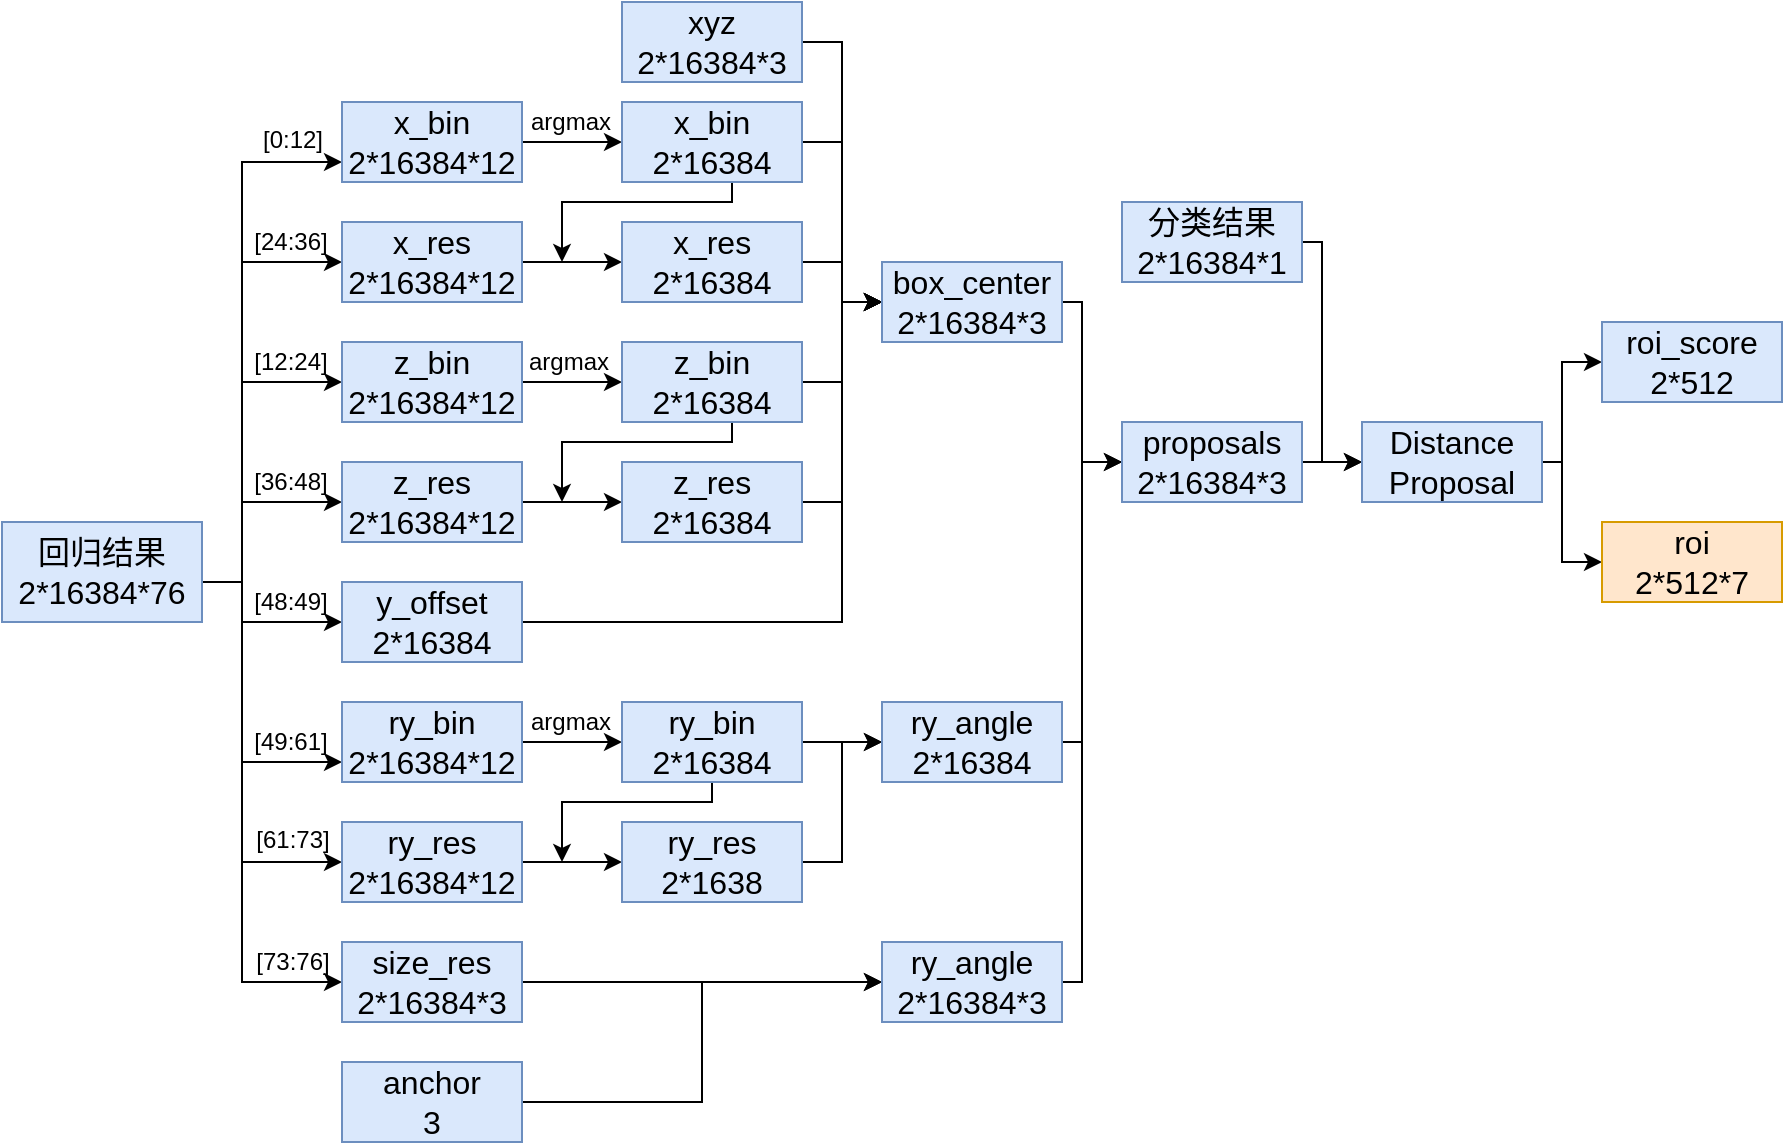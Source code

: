 <mxfile version="14.4.7" type="github" pages="3">
  <diagram id="_0V-7gAZ0lI6cZEbw2iz" name="Page-1">
    <mxGraphModel dx="1038" dy="492" grid="1" gridSize="10" guides="1" tooltips="1" connect="1" arrows="1" fold="1" page="1" pageScale="1" pageWidth="827" pageHeight="1169" math="0" shadow="0">
      <root>
        <mxCell id="0" />
        <mxCell id="1" parent="0" />
        <mxCell id="pTKMKGgpl9S-luBTWyot-12" style="edgeStyle=orthogonalEdgeStyle;rounded=0;orthogonalLoop=1;jettySize=auto;html=1;entryX=0;entryY=0.75;entryDx=0;entryDy=0;exitX=1;exitY=0.5;exitDx=0;exitDy=0;exitPerimeter=0;" edge="1" parent="1" source="pTKMKGgpl9S-luBTWyot-1" target="pTKMKGgpl9S-luBTWyot-2">
          <mxGeometry relative="1" as="geometry">
            <Array as="points">
              <mxPoint x="110" y="290" />
              <mxPoint x="160" y="290" />
              <mxPoint x="160" y="80" />
            </Array>
          </mxGeometry>
        </mxCell>
        <mxCell id="pTKMKGgpl9S-luBTWyot-13" style="edgeStyle=orthogonalEdgeStyle;rounded=0;orthogonalLoop=1;jettySize=auto;html=1;entryX=0;entryY=0.5;entryDx=0;entryDy=0;" edge="1" parent="1" source="pTKMKGgpl9S-luBTWyot-1" target="pTKMKGgpl9S-luBTWyot-5">
          <mxGeometry relative="1" as="geometry">
            <Array as="points">
              <mxPoint x="160" y="290" />
              <mxPoint x="160" y="130" />
            </Array>
          </mxGeometry>
        </mxCell>
        <mxCell id="pTKMKGgpl9S-luBTWyot-14" style="edgeStyle=orthogonalEdgeStyle;rounded=0;orthogonalLoop=1;jettySize=auto;html=1;entryX=0;entryY=0.5;entryDx=0;entryDy=0;" edge="1" parent="1" source="pTKMKGgpl9S-luBTWyot-1" target="pTKMKGgpl9S-luBTWyot-4">
          <mxGeometry relative="1" as="geometry">
            <Array as="points">
              <mxPoint x="160" y="290" />
              <mxPoint x="160" y="190" />
            </Array>
          </mxGeometry>
        </mxCell>
        <mxCell id="pTKMKGgpl9S-luBTWyot-15" style="edgeStyle=orthogonalEdgeStyle;rounded=0;orthogonalLoop=1;jettySize=auto;html=1;entryX=0;entryY=0.5;entryDx=0;entryDy=0;" edge="1" parent="1" source="pTKMKGgpl9S-luBTWyot-1" target="pTKMKGgpl9S-luBTWyot-6">
          <mxGeometry relative="1" as="geometry">
            <Array as="points">
              <mxPoint x="160" y="290" />
              <mxPoint x="160" y="250" />
            </Array>
          </mxGeometry>
        </mxCell>
        <mxCell id="pTKMKGgpl9S-luBTWyot-16" style="edgeStyle=orthogonalEdgeStyle;rounded=0;orthogonalLoop=1;jettySize=auto;html=1;" edge="1" parent="1" source="pTKMKGgpl9S-luBTWyot-1" target="pTKMKGgpl9S-luBTWyot-7">
          <mxGeometry relative="1" as="geometry">
            <Array as="points">
              <mxPoint x="160" y="290" />
              <mxPoint x="160" y="310" />
            </Array>
          </mxGeometry>
        </mxCell>
        <mxCell id="pTKMKGgpl9S-luBTWyot-17" style="edgeStyle=orthogonalEdgeStyle;rounded=0;orthogonalLoop=1;jettySize=auto;html=1;entryX=0;entryY=0.75;entryDx=0;entryDy=0;" edge="1" parent="1" source="pTKMKGgpl9S-luBTWyot-1" target="pTKMKGgpl9S-luBTWyot-8">
          <mxGeometry relative="1" as="geometry">
            <Array as="points">
              <mxPoint x="160" y="290" />
              <mxPoint x="160" y="380" />
            </Array>
          </mxGeometry>
        </mxCell>
        <mxCell id="pTKMKGgpl9S-luBTWyot-18" style="edgeStyle=orthogonalEdgeStyle;rounded=0;orthogonalLoop=1;jettySize=auto;html=1;entryX=0;entryY=0.5;entryDx=0;entryDy=0;" edge="1" parent="1" source="pTKMKGgpl9S-luBTWyot-1" target="pTKMKGgpl9S-luBTWyot-9">
          <mxGeometry relative="1" as="geometry">
            <Array as="points">
              <mxPoint x="160" y="290" />
              <mxPoint x="160" y="430" />
            </Array>
          </mxGeometry>
        </mxCell>
        <mxCell id="pTKMKGgpl9S-luBTWyot-20" style="edgeStyle=orthogonalEdgeStyle;rounded=0;orthogonalLoop=1;jettySize=auto;html=1;entryX=0;entryY=0.5;entryDx=0;entryDy=0;" edge="1" parent="1" source="pTKMKGgpl9S-luBTWyot-1" target="pTKMKGgpl9S-luBTWyot-10">
          <mxGeometry relative="1" as="geometry">
            <Array as="points">
              <mxPoint x="160" y="290" />
              <mxPoint x="160" y="490" />
            </Array>
          </mxGeometry>
        </mxCell>
        <mxCell id="pTKMKGgpl9S-luBTWyot-1" value="&lt;font style=&quot;font-size: 16px&quot;&gt;回归结果&lt;br&gt;2*16384*76&lt;/font&gt;" style="rounded=0;whiteSpace=wrap;html=1;fillColor=#dae8fc;strokeColor=#6c8ebf;" vertex="1" parent="1">
          <mxGeometry x="40" y="260" width="100" height="50" as="geometry" />
        </mxCell>
        <mxCell id="pTKMKGgpl9S-luBTWyot-31" style="edgeStyle=orthogonalEdgeStyle;rounded=0;orthogonalLoop=1;jettySize=auto;html=1;exitX=1;exitY=0.5;exitDx=0;exitDy=0;" edge="1" parent="1" source="pTKMKGgpl9S-luBTWyot-2" target="pTKMKGgpl9S-luBTWyot-30">
          <mxGeometry relative="1" as="geometry" />
        </mxCell>
        <mxCell id="pTKMKGgpl9S-luBTWyot-2" value="&lt;font style=&quot;font-size: 16px&quot;&gt;x_bin&lt;br&gt;2*16384*12&lt;/font&gt;" style="rounded=0;whiteSpace=wrap;html=1;fillColor=#dae8fc;strokeColor=#6c8ebf;" vertex="1" parent="1">
          <mxGeometry x="210" y="50" width="90" height="40" as="geometry" />
        </mxCell>
        <mxCell id="pTKMKGgpl9S-luBTWyot-40" style="edgeStyle=orthogonalEdgeStyle;rounded=0;orthogonalLoop=1;jettySize=auto;html=1;" edge="1" parent="1" source="pTKMKGgpl9S-luBTWyot-4" target="pTKMKGgpl9S-luBTWyot-37">
          <mxGeometry relative="1" as="geometry" />
        </mxCell>
        <mxCell id="pTKMKGgpl9S-luBTWyot-4" value="&lt;font style=&quot;font-size: 16px&quot;&gt;z_bin&lt;br&gt;2*16384*12&lt;/font&gt;" style="rounded=0;whiteSpace=wrap;html=1;fillColor=#dae8fc;strokeColor=#6c8ebf;" vertex="1" parent="1">
          <mxGeometry x="210" y="170" width="90" height="40" as="geometry" />
        </mxCell>
        <mxCell id="pTKMKGgpl9S-luBTWyot-35" style="edgeStyle=orthogonalEdgeStyle;rounded=0;orthogonalLoop=1;jettySize=auto;html=1;exitX=1;exitY=0.5;exitDx=0;exitDy=0;entryX=0;entryY=0.5;entryDx=0;entryDy=0;" edge="1" parent="1" source="pTKMKGgpl9S-luBTWyot-5" target="pTKMKGgpl9S-luBTWyot-33">
          <mxGeometry relative="1" as="geometry" />
        </mxCell>
        <mxCell id="pTKMKGgpl9S-luBTWyot-5" value="&lt;font style=&quot;font-size: 16px&quot;&gt;x_res&lt;br&gt;2*16384*12&lt;/font&gt;" style="rounded=0;whiteSpace=wrap;html=1;fillColor=#dae8fc;strokeColor=#6c8ebf;" vertex="1" parent="1">
          <mxGeometry x="210" y="110" width="90" height="40" as="geometry" />
        </mxCell>
        <mxCell id="pTKMKGgpl9S-luBTWyot-39" style="edgeStyle=orthogonalEdgeStyle;rounded=0;orthogonalLoop=1;jettySize=auto;html=1;entryX=0;entryY=0.5;entryDx=0;entryDy=0;" edge="1" parent="1" source="pTKMKGgpl9S-luBTWyot-6" target="pTKMKGgpl9S-luBTWyot-38">
          <mxGeometry relative="1" as="geometry" />
        </mxCell>
        <mxCell id="pTKMKGgpl9S-luBTWyot-6" value="&lt;font style=&quot;font-size: 16px&quot;&gt;z_res&lt;br&gt;2*16384*12&lt;/font&gt;" style="rounded=0;whiteSpace=wrap;html=1;fillColor=#dae8fc;strokeColor=#6c8ebf;" vertex="1" parent="1">
          <mxGeometry x="210" y="230" width="90" height="40" as="geometry" />
        </mxCell>
        <mxCell id="pTKMKGgpl9S-luBTWyot-58" style="edgeStyle=orthogonalEdgeStyle;rounded=0;orthogonalLoop=1;jettySize=auto;html=1;entryX=0;entryY=0.5;entryDx=0;entryDy=0;" edge="1" parent="1" source="pTKMKGgpl9S-luBTWyot-7" target="pTKMKGgpl9S-luBTWyot-43">
          <mxGeometry relative="1" as="geometry">
            <Array as="points">
              <mxPoint x="460" y="310" />
              <mxPoint x="460" y="150" />
            </Array>
          </mxGeometry>
        </mxCell>
        <mxCell id="pTKMKGgpl9S-luBTWyot-7" value="&lt;font style=&quot;font-size: 16px&quot;&gt;y_offset&lt;br&gt;2*16384&lt;/font&gt;" style="rounded=0;whiteSpace=wrap;html=1;fillColor=#dae8fc;strokeColor=#6c8ebf;" vertex="1" parent="1">
          <mxGeometry x="210" y="290" width="90" height="40" as="geometry" />
        </mxCell>
        <mxCell id="pTKMKGgpl9S-luBTWyot-73" style="edgeStyle=orthogonalEdgeStyle;rounded=0;orthogonalLoop=1;jettySize=auto;html=1;entryX=0;entryY=0.5;entryDx=0;entryDy=0;" edge="1" parent="1" source="pTKMKGgpl9S-luBTWyot-8" target="pTKMKGgpl9S-luBTWyot-59">
          <mxGeometry relative="1" as="geometry" />
        </mxCell>
        <mxCell id="pTKMKGgpl9S-luBTWyot-8" value="&lt;font style=&quot;font-size: 16px&quot;&gt;ry_bin&lt;br&gt;2*16384*12&lt;/font&gt;" style="rounded=0;whiteSpace=wrap;html=1;fillColor=#dae8fc;strokeColor=#6c8ebf;" vertex="1" parent="1">
          <mxGeometry x="210" y="350" width="90" height="40" as="geometry" />
        </mxCell>
        <mxCell id="pTKMKGgpl9S-luBTWyot-75" style="edgeStyle=orthogonalEdgeStyle;rounded=0;orthogonalLoop=1;jettySize=auto;html=1;exitX=1;exitY=0.5;exitDx=0;exitDy=0;" edge="1" parent="1" source="pTKMKGgpl9S-luBTWyot-9">
          <mxGeometry relative="1" as="geometry">
            <mxPoint x="350" y="430" as="targetPoint" />
          </mxGeometry>
        </mxCell>
        <mxCell id="pTKMKGgpl9S-luBTWyot-9" value="&lt;font style=&quot;font-size: 16px&quot;&gt;ry_res&lt;br&gt;2*16384*12&lt;/font&gt;" style="rounded=0;whiteSpace=wrap;html=1;fillColor=#dae8fc;strokeColor=#6c8ebf;" vertex="1" parent="1">
          <mxGeometry x="210" y="410" width="90" height="40" as="geometry" />
        </mxCell>
        <mxCell id="pTKMKGgpl9S-luBTWyot-82" style="edgeStyle=orthogonalEdgeStyle;rounded=0;orthogonalLoop=1;jettySize=auto;html=1;exitX=1;exitY=0.5;exitDx=0;exitDy=0;" edge="1" parent="1" source="pTKMKGgpl9S-luBTWyot-10" target="pTKMKGgpl9S-luBTWyot-81">
          <mxGeometry relative="1" as="geometry" />
        </mxCell>
        <mxCell id="pTKMKGgpl9S-luBTWyot-10" value="&lt;font style=&quot;font-size: 16px&quot;&gt;size_res&lt;br&gt;2*16384*3&lt;/font&gt;" style="rounded=0;whiteSpace=wrap;html=1;fillColor=#dae8fc;strokeColor=#6c8ebf;" vertex="1" parent="1">
          <mxGeometry x="210" y="470" width="90" height="40" as="geometry" />
        </mxCell>
        <mxCell id="pTKMKGgpl9S-luBTWyot-83" style="edgeStyle=orthogonalEdgeStyle;rounded=0;orthogonalLoop=1;jettySize=auto;html=1;exitX=1;exitY=0.5;exitDx=0;exitDy=0;entryX=0;entryY=0.5;entryDx=0;entryDy=0;" edge="1" parent="1" source="pTKMKGgpl9S-luBTWyot-11" target="pTKMKGgpl9S-luBTWyot-81">
          <mxGeometry relative="1" as="geometry" />
        </mxCell>
        <mxCell id="pTKMKGgpl9S-luBTWyot-11" value="&lt;font style=&quot;font-size: 16px&quot;&gt;anchor&lt;br&gt;3&lt;br&gt;&lt;/font&gt;" style="rounded=0;whiteSpace=wrap;html=1;fillColor=#dae8fc;strokeColor=#6c8ebf;" vertex="1" parent="1">
          <mxGeometry x="210" y="530" width="90" height="40" as="geometry" />
        </mxCell>
        <mxCell id="pTKMKGgpl9S-luBTWyot-21" value="[0:12]" style="text;html=1;align=center;verticalAlign=middle;resizable=0;points=[];autosize=1;" vertex="1" parent="1">
          <mxGeometry x="160" y="59" width="50" height="20" as="geometry" />
        </mxCell>
        <mxCell id="pTKMKGgpl9S-luBTWyot-22" value="[24:36]" style="text;html=1;align=center;verticalAlign=middle;resizable=0;points=[];autosize=1;" vertex="1" parent="1">
          <mxGeometry x="159" y="110" width="50" height="20" as="geometry" />
        </mxCell>
        <mxCell id="pTKMKGgpl9S-luBTWyot-23" value="[12:24]" style="text;html=1;align=center;verticalAlign=middle;resizable=0;points=[];autosize=1;" vertex="1" parent="1">
          <mxGeometry x="159" y="170" width="50" height="20" as="geometry" />
        </mxCell>
        <mxCell id="pTKMKGgpl9S-luBTWyot-24" value="[36:48]" style="text;html=1;align=center;verticalAlign=middle;resizable=0;points=[];autosize=1;" vertex="1" parent="1">
          <mxGeometry x="159" y="230" width="50" height="20" as="geometry" />
        </mxCell>
        <mxCell id="pTKMKGgpl9S-luBTWyot-25" value="[48:49]" style="text;html=1;align=center;verticalAlign=middle;resizable=0;points=[];autosize=1;" vertex="1" parent="1">
          <mxGeometry x="159" y="290" width="50" height="20" as="geometry" />
        </mxCell>
        <mxCell id="pTKMKGgpl9S-luBTWyot-26" value="[49:61]" style="text;html=1;align=center;verticalAlign=middle;resizable=0;points=[];autosize=1;" vertex="1" parent="1">
          <mxGeometry x="159" y="360" width="50" height="20" as="geometry" />
        </mxCell>
        <mxCell id="pTKMKGgpl9S-luBTWyot-44" style="edgeStyle=orthogonalEdgeStyle;rounded=0;orthogonalLoop=1;jettySize=auto;html=1;entryX=0;entryY=0.5;entryDx=0;entryDy=0;" edge="1" parent="1" source="pTKMKGgpl9S-luBTWyot-29" target="pTKMKGgpl9S-luBTWyot-43">
          <mxGeometry relative="1" as="geometry">
            <Array as="points">
              <mxPoint x="460" y="20" />
              <mxPoint x="460" y="150" />
            </Array>
          </mxGeometry>
        </mxCell>
        <mxCell id="pTKMKGgpl9S-luBTWyot-29" value="&lt;font style=&quot;font-size: 16px&quot;&gt;xyz&lt;br&gt;2*16384*3&lt;/font&gt;" style="rounded=0;whiteSpace=wrap;html=1;fillColor=#dae8fc;strokeColor=#6c8ebf;" vertex="1" parent="1">
          <mxGeometry x="350" width="90" height="40" as="geometry" />
        </mxCell>
        <mxCell id="pTKMKGgpl9S-luBTWyot-45" style="edgeStyle=orthogonalEdgeStyle;rounded=0;orthogonalLoop=1;jettySize=auto;html=1;entryX=0;entryY=0.5;entryDx=0;entryDy=0;" edge="1" parent="1" source="pTKMKGgpl9S-luBTWyot-30" target="pTKMKGgpl9S-luBTWyot-43">
          <mxGeometry relative="1" as="geometry">
            <Array as="points">
              <mxPoint x="460" y="70" />
              <mxPoint x="460" y="150" />
            </Array>
          </mxGeometry>
        </mxCell>
        <mxCell id="pTKMKGgpl9S-luBTWyot-61" style="edgeStyle=orthogonalEdgeStyle;rounded=0;orthogonalLoop=1;jettySize=auto;html=1;exitX=0.5;exitY=1;exitDx=0;exitDy=0;" edge="1" parent="1" source="pTKMKGgpl9S-luBTWyot-30">
          <mxGeometry relative="1" as="geometry">
            <mxPoint x="320" y="130" as="targetPoint" />
            <Array as="points">
              <mxPoint x="405" y="100" />
              <mxPoint x="320" y="100" />
            </Array>
          </mxGeometry>
        </mxCell>
        <mxCell id="pTKMKGgpl9S-luBTWyot-30" value="&lt;font style=&quot;font-size: 16px&quot;&gt;x_bin&lt;br&gt;2*16384&lt;/font&gt;" style="rounded=0;whiteSpace=wrap;html=1;fillColor=#dae8fc;strokeColor=#6c8ebf;" vertex="1" parent="1">
          <mxGeometry x="350" y="50" width="90" height="40" as="geometry" />
        </mxCell>
        <mxCell id="pTKMKGgpl9S-luBTWyot-32" value="argmax" style="text;html=1;align=center;verticalAlign=middle;resizable=0;points=[];autosize=1;" vertex="1" parent="1">
          <mxGeometry x="294" y="50" width="60" height="20" as="geometry" />
        </mxCell>
        <mxCell id="pTKMKGgpl9S-luBTWyot-52" style="edgeStyle=orthogonalEdgeStyle;rounded=0;orthogonalLoop=1;jettySize=auto;html=1;entryX=0;entryY=0.5;entryDx=0;entryDy=0;" edge="1" parent="1" source="pTKMKGgpl9S-luBTWyot-33" target="pTKMKGgpl9S-luBTWyot-43">
          <mxGeometry relative="1" as="geometry">
            <Array as="points">
              <mxPoint x="460" y="130" />
              <mxPoint x="460" y="150" />
            </Array>
          </mxGeometry>
        </mxCell>
        <mxCell id="pTKMKGgpl9S-luBTWyot-33" value="&lt;font style=&quot;font-size: 16px&quot;&gt;x_res&lt;br&gt;2*16384&lt;/font&gt;" style="rounded=0;whiteSpace=wrap;html=1;fillColor=#dae8fc;strokeColor=#6c8ebf;" vertex="1" parent="1">
          <mxGeometry x="350" y="110" width="90" height="40" as="geometry" />
        </mxCell>
        <mxCell id="pTKMKGgpl9S-luBTWyot-57" style="edgeStyle=orthogonalEdgeStyle;rounded=0;orthogonalLoop=1;jettySize=auto;html=1;entryX=0;entryY=0.5;entryDx=0;entryDy=0;" edge="1" parent="1" source="pTKMKGgpl9S-luBTWyot-37" target="pTKMKGgpl9S-luBTWyot-43">
          <mxGeometry relative="1" as="geometry">
            <Array as="points">
              <mxPoint x="460" y="190" />
              <mxPoint x="460" y="150" />
            </Array>
          </mxGeometry>
        </mxCell>
        <mxCell id="pTKMKGgpl9S-luBTWyot-68" style="edgeStyle=orthogonalEdgeStyle;rounded=0;orthogonalLoop=1;jettySize=auto;html=1;exitX=0.5;exitY=1;exitDx=0;exitDy=0;" edge="1" parent="1" source="pTKMKGgpl9S-luBTWyot-37">
          <mxGeometry relative="1" as="geometry">
            <mxPoint x="320" y="250" as="targetPoint" />
            <Array as="points">
              <mxPoint x="405" y="220" />
              <mxPoint x="320" y="220" />
            </Array>
          </mxGeometry>
        </mxCell>
        <mxCell id="pTKMKGgpl9S-luBTWyot-37" value="&lt;font style=&quot;font-size: 16px&quot;&gt;z_bin&lt;br&gt;2*16384&lt;/font&gt;" style="rounded=0;whiteSpace=wrap;html=1;fillColor=#dae8fc;strokeColor=#6c8ebf;" vertex="1" parent="1">
          <mxGeometry x="350" y="170" width="90" height="40" as="geometry" />
        </mxCell>
        <mxCell id="pTKMKGgpl9S-luBTWyot-55" style="edgeStyle=orthogonalEdgeStyle;rounded=0;orthogonalLoop=1;jettySize=auto;html=1;entryX=0;entryY=0.5;entryDx=0;entryDy=0;" edge="1" parent="1" source="pTKMKGgpl9S-luBTWyot-38" target="pTKMKGgpl9S-luBTWyot-43">
          <mxGeometry relative="1" as="geometry">
            <Array as="points">
              <mxPoint x="460" y="250" />
              <mxPoint x="460" y="150" />
            </Array>
          </mxGeometry>
        </mxCell>
        <mxCell id="pTKMKGgpl9S-luBTWyot-38" value="&lt;font style=&quot;font-size: 16px&quot;&gt;z_res&lt;br&gt;2*16384&lt;/font&gt;" style="rounded=0;whiteSpace=wrap;html=1;fillColor=#dae8fc;strokeColor=#6c8ebf;" vertex="1" parent="1">
          <mxGeometry x="350" y="230" width="90" height="40" as="geometry" />
        </mxCell>
        <mxCell id="pTKMKGgpl9S-luBTWyot-41" value="argmax" style="text;html=1;align=center;verticalAlign=middle;resizable=0;points=[];autosize=1;" vertex="1" parent="1">
          <mxGeometry x="293" y="170" width="60" height="20" as="geometry" />
        </mxCell>
        <mxCell id="pTKMKGgpl9S-luBTWyot-89" style="edgeStyle=orthogonalEdgeStyle;rounded=0;orthogonalLoop=1;jettySize=auto;html=1;exitX=1;exitY=0.5;exitDx=0;exitDy=0;entryX=0;entryY=0.5;entryDx=0;entryDy=0;" edge="1" parent="1" source="pTKMKGgpl9S-luBTWyot-43" target="pTKMKGgpl9S-luBTWyot-84">
          <mxGeometry relative="1" as="geometry">
            <Array as="points">
              <mxPoint x="580" y="150" />
              <mxPoint x="580" y="230" />
            </Array>
          </mxGeometry>
        </mxCell>
        <mxCell id="pTKMKGgpl9S-luBTWyot-43" value="&lt;font style=&quot;font-size: 16px&quot;&gt;box_center&lt;br&gt;2*16384*3&lt;/font&gt;" style="rounded=0;whiteSpace=wrap;html=1;fillColor=#dae8fc;strokeColor=#6c8ebf;" vertex="1" parent="1">
          <mxGeometry x="480" y="130" width="90" height="40" as="geometry" />
        </mxCell>
        <mxCell id="pTKMKGgpl9S-luBTWyot-79" style="edgeStyle=orthogonalEdgeStyle;rounded=0;orthogonalLoop=1;jettySize=auto;html=1;exitX=1;exitY=0.5;exitDx=0;exitDy=0;entryX=0;entryY=0.5;entryDx=0;entryDy=0;" edge="1" parent="1" source="pTKMKGgpl9S-luBTWyot-59" target="pTKMKGgpl9S-luBTWyot-78">
          <mxGeometry relative="1" as="geometry" />
        </mxCell>
        <mxCell id="pTKMKGgpl9S-luBTWyot-105" style="edgeStyle=orthogonalEdgeStyle;rounded=0;orthogonalLoop=1;jettySize=auto;html=1;exitX=0.5;exitY=1;exitDx=0;exitDy=0;" edge="1" parent="1" source="pTKMKGgpl9S-luBTWyot-59">
          <mxGeometry relative="1" as="geometry">
            <mxPoint x="320" y="430" as="targetPoint" />
            <Array as="points">
              <mxPoint x="395" y="400" />
              <mxPoint x="320" y="400" />
            </Array>
          </mxGeometry>
        </mxCell>
        <mxCell id="pTKMKGgpl9S-luBTWyot-59" value="&lt;font style=&quot;font-size: 16px&quot;&gt;ry_bin&lt;br&gt;2*16384&lt;/font&gt;" style="rounded=0;whiteSpace=wrap;html=1;fillColor=#dae8fc;strokeColor=#6c8ebf;" vertex="1" parent="1">
          <mxGeometry x="350" y="350" width="90" height="40" as="geometry" />
        </mxCell>
        <mxCell id="pTKMKGgpl9S-luBTWyot-80" style="edgeStyle=orthogonalEdgeStyle;rounded=0;orthogonalLoop=1;jettySize=auto;html=1;exitX=1;exitY=0.5;exitDx=0;exitDy=0;entryX=0;entryY=0.5;entryDx=0;entryDy=0;" edge="1" parent="1" source="pTKMKGgpl9S-luBTWyot-60" target="pTKMKGgpl9S-luBTWyot-78">
          <mxGeometry relative="1" as="geometry">
            <Array as="points">
              <mxPoint x="460" y="430" />
              <mxPoint x="460" y="370" />
            </Array>
          </mxGeometry>
        </mxCell>
        <mxCell id="pTKMKGgpl9S-luBTWyot-60" value="&lt;font style=&quot;font-size: 16px&quot;&gt;ry_res&lt;br&gt;2*1638&lt;/font&gt;" style="rounded=0;whiteSpace=wrap;html=1;fillColor=#dae8fc;strokeColor=#6c8ebf;" vertex="1" parent="1">
          <mxGeometry x="350" y="410" width="90" height="40" as="geometry" />
        </mxCell>
        <mxCell id="pTKMKGgpl9S-luBTWyot-64" value="[73:76]" style="text;html=1;align=center;verticalAlign=middle;resizable=0;points=[];autosize=1;" vertex="1" parent="1">
          <mxGeometry x="160" y="470" width="50" height="20" as="geometry" />
        </mxCell>
        <mxCell id="pTKMKGgpl9S-luBTWyot-65" value="[61:73]" style="text;html=1;align=center;verticalAlign=middle;resizable=0;points=[];autosize=1;" vertex="1" parent="1">
          <mxGeometry x="160" y="409" width="50" height="20" as="geometry" />
        </mxCell>
        <mxCell id="pTKMKGgpl9S-luBTWyot-71" style="edgeStyle=orthogonalEdgeStyle;rounded=0;orthogonalLoop=1;jettySize=auto;html=1;exitX=0.5;exitY=1;exitDx=0;exitDy=0;" edge="1" parent="1" source="pTKMKGgpl9S-luBTWyot-29" target="pTKMKGgpl9S-luBTWyot-29">
          <mxGeometry relative="1" as="geometry" />
        </mxCell>
        <mxCell id="pTKMKGgpl9S-luBTWyot-74" value="argmax" style="text;html=1;align=center;verticalAlign=middle;resizable=0;points=[];autosize=1;" vertex="1" parent="1">
          <mxGeometry x="294" y="350" width="60" height="20" as="geometry" />
        </mxCell>
        <mxCell id="pTKMKGgpl9S-luBTWyot-90" style="edgeStyle=orthogonalEdgeStyle;rounded=0;orthogonalLoop=1;jettySize=auto;html=1;" edge="1" parent="1" source="pTKMKGgpl9S-luBTWyot-78">
          <mxGeometry relative="1" as="geometry">
            <mxPoint x="610" y="230" as="targetPoint" />
            <Array as="points">
              <mxPoint x="580" y="230" />
            </Array>
          </mxGeometry>
        </mxCell>
        <mxCell id="pTKMKGgpl9S-luBTWyot-78" value="&lt;font style=&quot;font-size: 16px&quot;&gt;ry_angle&lt;br&gt;2*16384&lt;/font&gt;" style="rounded=0;whiteSpace=wrap;html=1;fillColor=#dae8fc;strokeColor=#6c8ebf;" vertex="1" parent="1">
          <mxGeometry x="480" y="350" width="90" height="40" as="geometry" />
        </mxCell>
        <mxCell id="pTKMKGgpl9S-luBTWyot-91" style="edgeStyle=orthogonalEdgeStyle;rounded=0;orthogonalLoop=1;jettySize=auto;html=1;exitX=1;exitY=0.5;exitDx=0;exitDy=0;entryX=0;entryY=0.5;entryDx=0;entryDy=0;" edge="1" parent="1" source="pTKMKGgpl9S-luBTWyot-81" target="pTKMKGgpl9S-luBTWyot-84">
          <mxGeometry relative="1" as="geometry">
            <Array as="points">
              <mxPoint x="580" y="490" />
              <mxPoint x="580" y="230" />
            </Array>
          </mxGeometry>
        </mxCell>
        <mxCell id="pTKMKGgpl9S-luBTWyot-81" value="&lt;font style=&quot;font-size: 16px&quot;&gt;ry_angle&lt;br&gt;2*16384*3&lt;/font&gt;" style="rounded=0;whiteSpace=wrap;html=1;fillColor=#dae8fc;strokeColor=#6c8ebf;" vertex="1" parent="1">
          <mxGeometry x="480" y="470" width="90" height="40" as="geometry" />
        </mxCell>
        <mxCell id="pTKMKGgpl9S-luBTWyot-92" style="edgeStyle=orthogonalEdgeStyle;rounded=0;orthogonalLoop=1;jettySize=auto;html=1;entryX=0;entryY=0.5;entryDx=0;entryDy=0;" edge="1" parent="1" source="pTKMKGgpl9S-luBTWyot-84" target="pTKMKGgpl9S-luBTWyot-86">
          <mxGeometry relative="1" as="geometry" />
        </mxCell>
        <mxCell id="pTKMKGgpl9S-luBTWyot-84" value="&lt;font style=&quot;font-size: 16px&quot;&gt;proposals&lt;br&gt;2*16384*3&lt;/font&gt;" style="rounded=0;whiteSpace=wrap;html=1;fillColor=#dae8fc;strokeColor=#6c8ebf;" vertex="1" parent="1">
          <mxGeometry x="600" y="210" width="90" height="40" as="geometry" />
        </mxCell>
        <mxCell id="pTKMKGgpl9S-luBTWyot-94" style="edgeStyle=orthogonalEdgeStyle;rounded=0;orthogonalLoop=1;jettySize=auto;html=1;exitX=1;exitY=0.5;exitDx=0;exitDy=0;entryX=0;entryY=0.5;entryDx=0;entryDy=0;" edge="1" parent="1" source="pTKMKGgpl9S-luBTWyot-85" target="pTKMKGgpl9S-luBTWyot-86">
          <mxGeometry relative="1" as="geometry">
            <Array as="points">
              <mxPoint x="700" y="120" />
              <mxPoint x="700" y="230" />
            </Array>
          </mxGeometry>
        </mxCell>
        <mxCell id="pTKMKGgpl9S-luBTWyot-85" value="&lt;font style=&quot;font-size: 16px&quot;&gt;分类结果&lt;br&gt;2*16384*1&lt;/font&gt;" style="rounded=0;whiteSpace=wrap;html=1;fillColor=#dae8fc;strokeColor=#6c8ebf;" vertex="1" parent="1">
          <mxGeometry x="600" y="100" width="90" height="40" as="geometry" />
        </mxCell>
        <mxCell id="pTKMKGgpl9S-luBTWyot-99" style="edgeStyle=orthogonalEdgeStyle;rounded=0;orthogonalLoop=1;jettySize=auto;html=1;entryX=0;entryY=0.5;entryDx=0;entryDy=0;" edge="1" parent="1" source="pTKMKGgpl9S-luBTWyot-86" target="pTKMKGgpl9S-luBTWyot-87">
          <mxGeometry relative="1" as="geometry">
            <Array as="points">
              <mxPoint x="820" y="230" />
              <mxPoint x="820" y="180" />
            </Array>
          </mxGeometry>
        </mxCell>
        <mxCell id="pTKMKGgpl9S-luBTWyot-100" style="edgeStyle=orthogonalEdgeStyle;rounded=0;orthogonalLoop=1;jettySize=auto;html=1;entryX=0;entryY=0.5;entryDx=0;entryDy=0;" edge="1" parent="1" source="pTKMKGgpl9S-luBTWyot-86" target="pTKMKGgpl9S-luBTWyot-88">
          <mxGeometry relative="1" as="geometry">
            <Array as="points">
              <mxPoint x="820" y="230" />
              <mxPoint x="820" y="280" />
            </Array>
          </mxGeometry>
        </mxCell>
        <mxCell id="pTKMKGgpl9S-luBTWyot-86" value="&lt;font style=&quot;font-size: 16px&quot;&gt;Distance&lt;br&gt;Proposal&lt;/font&gt;" style="rounded=0;whiteSpace=wrap;html=1;fillColor=#dae8fc;strokeColor=#6c8ebf;" vertex="1" parent="1">
          <mxGeometry x="720" y="210" width="90" height="40" as="geometry" />
        </mxCell>
        <mxCell id="pTKMKGgpl9S-luBTWyot-87" value="&lt;font style=&quot;font-size: 16px&quot;&gt;roi_score&lt;br&gt;2*512&lt;/font&gt;" style="rounded=0;whiteSpace=wrap;html=1;fillColor=#dae8fc;strokeColor=#6c8ebf;" vertex="1" parent="1">
          <mxGeometry x="840" y="160" width="90" height="40" as="geometry" />
        </mxCell>
        <mxCell id="pTKMKGgpl9S-luBTWyot-88" value="&lt;span style=&quot;font-size: 16px&quot;&gt;roi&lt;/span&gt;&lt;br style=&quot;font-size: 16px&quot;&gt;&lt;span style=&quot;font-size: 16px&quot;&gt;2*512*7&lt;/span&gt;" style="rounded=0;whiteSpace=wrap;html=1;fillColor=#ffe6cc;strokeColor=#d79b00;" vertex="1" parent="1">
          <mxGeometry x="840" y="260" width="90" height="40" as="geometry" />
        </mxCell>
      </root>
    </mxGraphModel>
  </diagram>
  <diagram id="E2qhJawjPOMMG6X1RCWB" name="Page-2">
    <mxGraphModel dx="1022" dy="481" grid="1" gridSize="10" guides="1" tooltips="1" connect="1" arrows="1" fold="1" page="1" pageScale="1" pageWidth="827" pageHeight="1169" math="0" shadow="0">
      <root>
        <mxCell id="FSXG_WDKgZr7q54gQL4v-0" />
        <mxCell id="FSXG_WDKgZr7q54gQL4v-1" parent="FSXG_WDKgZr7q54gQL4v-0" />
        <mxCell id="O1z6oLSiUiHNp6_klBIX-6" style="edgeStyle=orthogonalEdgeStyle;rounded=0;orthogonalLoop=1;jettySize=auto;html=1;exitX=1;exitY=0.5;exitDx=0;exitDy=0;entryX=0;entryY=0.5;entryDx=0;entryDy=0;" edge="1" parent="FSXG_WDKgZr7q54gQL4v-1" source="O1z6oLSiUiHNp6_klBIX-0" target="O1z6oLSiUiHNp6_klBIX-3">
          <mxGeometry relative="1" as="geometry">
            <Array as="points">
              <mxPoint x="210" y="110" />
              <mxPoint x="210" y="170" />
            </Array>
          </mxGeometry>
        </mxCell>
        <mxCell id="O1z6oLSiUiHNp6_klBIX-0" value="&lt;font style=&quot;font-size: 16px&quot;&gt;merged_feature&lt;br&gt;128*128*512&lt;/font&gt;" style="rounded=1;whiteSpace=wrap;html=1;fillColor=#dae8fc;strokeColor=#6c8ebf;" vertex="1" parent="FSXG_WDKgZr7q54gQL4v-1">
          <mxGeometry x="60" y="80" width="120" height="60" as="geometry" />
        </mxCell>
        <mxCell id="O1z6oLSiUiHNp6_klBIX-7" style="edgeStyle=orthogonalEdgeStyle;rounded=0;orthogonalLoop=1;jettySize=auto;html=1;exitX=1;exitY=0.5;exitDx=0;exitDy=0;" edge="1" parent="FSXG_WDKgZr7q54gQL4v-1" source="O1z6oLSiUiHNp6_klBIX-2" target="O1z6oLSiUiHNp6_klBIX-3">
          <mxGeometry relative="1" as="geometry">
            <Array as="points">
              <mxPoint x="210" y="220" />
              <mxPoint x="210" y="170" />
            </Array>
          </mxGeometry>
        </mxCell>
        <mxCell id="O1z6oLSiUiHNp6_klBIX-2" value="&lt;font style=&quot;font-size: 16px&quot;&gt;pts_sample&lt;br&gt;(2*64)*512*3&lt;/font&gt;" style="rounded=1;whiteSpace=wrap;html=1;fillColor=#dae8fc;strokeColor=#6c8ebf;" vertex="1" parent="FSXG_WDKgZr7q54gQL4v-1">
          <mxGeometry x="60" y="190" width="120" height="60" as="geometry" />
        </mxCell>
        <mxCell id="O1z6oLSiUiHNp6_klBIX-9" style="edgeStyle=orthogonalEdgeStyle;rounded=0;orthogonalLoop=1;jettySize=auto;html=1;entryX=0;entryY=0.5;entryDx=0;entryDy=0;" edge="1" parent="FSXG_WDKgZr7q54gQL4v-1" source="O1z6oLSiUiHNp6_klBIX-3" target="O1z6oLSiUiHNp6_klBIX-4">
          <mxGeometry relative="1" as="geometry" />
        </mxCell>
        <mxCell id="O1z6oLSiUiHNp6_klBIX-10" style="edgeStyle=orthogonalEdgeStyle;rounded=0;orthogonalLoop=1;jettySize=auto;html=1;exitX=1;exitY=0.5;exitDx=0;exitDy=0;entryX=0;entryY=0.5;entryDx=0;entryDy=0;" edge="1" parent="FSXG_WDKgZr7q54gQL4v-1" source="O1z6oLSiUiHNp6_klBIX-3" target="O1z6oLSiUiHNp6_klBIX-5">
          <mxGeometry relative="1" as="geometry" />
        </mxCell>
        <mxCell id="O1z6oLSiUiHNp6_klBIX-3" value="&lt;font style=&quot;font-size: 16px&quot;&gt;merged_feature&lt;br&gt;128*512*1&lt;/font&gt;" style="rounded=1;whiteSpace=wrap;html=1;fillColor=#dae8fc;strokeColor=#6c8ebf;" vertex="1" parent="FSXG_WDKgZr7q54gQL4v-1">
          <mxGeometry x="275" y="140" width="120" height="60" as="geometry" />
        </mxCell>
        <mxCell id="O1z6oLSiUiHNp6_klBIX-4" value="&lt;span style=&quot;font-size: 16px&quot;&gt;rcnn_cls&lt;br&gt;128*1&lt;br&gt;&lt;/span&gt;" style="rounded=1;whiteSpace=wrap;html=1;fillColor=#dae8fc;strokeColor=#6c8ebf;" vertex="1" parent="FSXG_WDKgZr7q54gQL4v-1">
          <mxGeometry x="460" y="80" width="120" height="60" as="geometry" />
        </mxCell>
        <mxCell id="O1z6oLSiUiHNp6_klBIX-5" value="&lt;span style=&quot;font-size: 16px&quot;&gt;rcnn_reg&lt;br&gt;128*46&lt;br&gt;&lt;/span&gt;" style="rounded=1;whiteSpace=wrap;html=1;fillColor=#dae8fc;strokeColor=#6c8ebf;" vertex="1" parent="FSXG_WDKgZr7q54gQL4v-1">
          <mxGeometry x="460" y="200" width="120" height="60" as="geometry" />
        </mxCell>
        <mxCell id="O1z6oLSiUiHNp6_klBIX-8" value="&lt;font style=&quot;font-size: 14px&quot;&gt;SA*3&lt;/font&gt;" style="text;html=1;align=center;verticalAlign=middle;resizable=0;points=[];autosize=1;strokeWidth=2;" vertex="1" parent="FSXG_WDKgZr7q54gQL4v-1">
          <mxGeometry x="225" y="140" width="50" height="20" as="geometry" />
        </mxCell>
      </root>
    </mxGraphModel>
  </diagram>
  <diagram id="A9kigWDe3hqI_4Rw-XlI" name="Page-3">
    <mxGraphModel dx="1022" dy="481" grid="1" gridSize="10" guides="1" tooltips="1" connect="1" arrows="1" fold="1" page="1" pageScale="1" pageWidth="827" pageHeight="1169" math="0" shadow="0">
      <root>
        <mxCell id="-qpDtu6QVJOC4iRme3_Y-0" />
        <mxCell id="-qpDtu6QVJOC4iRme3_Y-1" parent="-qpDtu6QVJOC4iRme3_Y-0" />
        <mxCell id="-qpDtu6QVJOC4iRme3_Y-10" style="edgeStyle=orthogonalEdgeStyle;rounded=0;orthogonalLoop=1;jettySize=auto;html=1;exitX=1;exitY=0.5;exitDx=0;exitDy=0;entryX=0;entryY=0.5;entryDx=0;entryDy=0;" edge="1" parent="-qpDtu6QVJOC4iRme3_Y-1" source="-qpDtu6QVJOC4iRme3_Y-2" target="-qpDtu6QVJOC4iRme3_Y-4">
          <mxGeometry relative="1" as="geometry">
            <Array as="points">
              <mxPoint x="160" y="120" />
              <mxPoint x="160" y="200" />
            </Array>
          </mxGeometry>
        </mxCell>
        <mxCell id="-qpDtu6QVJOC4iRme3_Y-2" value="&lt;font style=&quot;font-size: 16px&quot;&gt;feature_simple&lt;br&gt;(2*64)*512*130&lt;/font&gt;" style="rounded=1;whiteSpace=wrap;html=1;strokeWidth=2;fillColor=#dae8fc;strokeColor=#6c8ebf;" vertex="1" parent="-qpDtu6QVJOC4iRme3_Y-1">
          <mxGeometry x="30" y="90" width="120" height="60" as="geometry" />
        </mxCell>
        <mxCell id="-qpDtu6QVJOC4iRme3_Y-12" style="edgeStyle=orthogonalEdgeStyle;rounded=0;orthogonalLoop=1;jettySize=auto;html=1;exitX=1;exitY=0.5;exitDx=0;exitDy=0;entryX=0;entryY=0.5;entryDx=0;entryDy=0;" edge="1" parent="-qpDtu6QVJOC4iRme3_Y-1" source="-qpDtu6QVJOC4iRme3_Y-3" target="-qpDtu6QVJOC4iRme3_Y-4">
          <mxGeometry relative="1" as="geometry">
            <Array as="points">
              <mxPoint x="160" y="274" />
              <mxPoint x="160" y="200" />
            </Array>
          </mxGeometry>
        </mxCell>
        <mxCell id="-qpDtu6QVJOC4iRme3_Y-3" value="&lt;font style=&quot;font-size: 16px&quot;&gt;pts_simple&lt;br&gt;(2*64)*512*3&lt;/font&gt;" style="rounded=1;whiteSpace=wrap;html=1;strokeWidth=2;fillColor=#dae8fc;strokeColor=#6c8ebf;" vertex="1" parent="-qpDtu6QVJOC4iRme3_Y-1">
          <mxGeometry x="30" y="244" width="120" height="60" as="geometry" />
        </mxCell>
        <mxCell id="-qpDtu6QVJOC4iRme3_Y-13" style="edgeStyle=orthogonalEdgeStyle;rounded=0;orthogonalLoop=1;jettySize=auto;html=1;entryX=0;entryY=0.5;entryDx=0;entryDy=0;" edge="1" parent="-qpDtu6QVJOC4iRme3_Y-1" source="-qpDtu6QVJOC4iRme3_Y-4" target="-qpDtu6QVJOC4iRme3_Y-5">
          <mxGeometry relative="1" as="geometry">
            <Array as="points">
              <mxPoint x="330" y="200" />
              <mxPoint x="330" y="120" />
            </Array>
          </mxGeometry>
        </mxCell>
        <mxCell id="-qpDtu6QVJOC4iRme3_Y-14" style="edgeStyle=orthogonalEdgeStyle;rounded=0;orthogonalLoop=1;jettySize=auto;html=1;" edge="1" parent="-qpDtu6QVJOC4iRme3_Y-1" source="-qpDtu6QVJOC4iRme3_Y-4" target="-qpDtu6QVJOC4iRme3_Y-6">
          <mxGeometry relative="1" as="geometry">
            <Array as="points">
              <mxPoint x="330" y="200" />
              <mxPoint x="330" y="260" />
            </Array>
          </mxGeometry>
        </mxCell>
        <mxCell id="-qpDtu6QVJOC4iRme3_Y-4" value="&lt;font style=&quot;font-size: 16px&quot;&gt;pts_features&lt;br&gt;128*512*133&lt;br&gt;&lt;/font&gt;" style="rounded=1;whiteSpace=wrap;html=1;strokeWidth=2;fillColor=#dae8fc;strokeColor=#6c8ebf;" vertex="1" parent="-qpDtu6QVJOC4iRme3_Y-1">
          <mxGeometry x="200" y="170" width="120" height="60" as="geometry" />
        </mxCell>
        <mxCell id="-qpDtu6QVJOC4iRme3_Y-16" style="edgeStyle=orthogonalEdgeStyle;rounded=0;orthogonalLoop=1;jettySize=auto;html=1;entryX=0;entryY=0.5;entryDx=0;entryDy=0;" edge="1" parent="-qpDtu6QVJOC4iRme3_Y-1" source="-qpDtu6QVJOC4iRme3_Y-5" target="-qpDtu6QVJOC4iRme3_Y-7">
          <mxGeometry relative="1" as="geometry" />
        </mxCell>
        <mxCell id="-qpDtu6QVJOC4iRme3_Y-5" value="&lt;font style=&quot;font-size: 16px&quot;&gt;xyz_features&lt;br&gt;128*512*5&lt;br&gt;&lt;/font&gt;" style="rounded=1;whiteSpace=wrap;html=1;strokeWidth=2;fillColor=#dae8fc;strokeColor=#6c8ebf;" vertex="1" parent="-qpDtu6QVJOC4iRme3_Y-1">
          <mxGeometry x="380" y="90" width="120" height="60" as="geometry" />
        </mxCell>
        <mxCell id="-qpDtu6QVJOC4iRme3_Y-29" style="edgeStyle=orthogonalEdgeStyle;rounded=0;orthogonalLoop=1;jettySize=auto;html=1;" edge="1" parent="-qpDtu6QVJOC4iRme3_Y-1" source="-qpDtu6QVJOC4iRme3_Y-6" target="-qpDtu6QVJOC4iRme3_Y-8">
          <mxGeometry relative="1" as="geometry" />
        </mxCell>
        <mxCell id="-qpDtu6QVJOC4iRme3_Y-6" value="&lt;font style=&quot;font-size: 16px&quot;&gt;rpn_features&lt;br&gt;128*128*512*1&lt;br&gt;&lt;/font&gt;" style="rounded=1;whiteSpace=wrap;html=1;strokeWidth=2;fillColor=#dae8fc;strokeColor=#6c8ebf;" vertex="1" parent="-qpDtu6QVJOC4iRme3_Y-1">
          <mxGeometry x="380" y="230" width="120" height="60" as="geometry" />
        </mxCell>
        <mxCell id="-qpDtu6QVJOC4iRme3_Y-26" style="edgeStyle=orthogonalEdgeStyle;rounded=0;orthogonalLoop=1;jettySize=auto;html=1;exitX=0.5;exitY=1;exitDx=0;exitDy=0;entryX=0.5;entryY=0;entryDx=0;entryDy=0;" edge="1" parent="-qpDtu6QVJOC4iRme3_Y-1" source="-qpDtu6QVJOC4iRme3_Y-7" target="-qpDtu6QVJOC4iRme3_Y-8">
          <mxGeometry relative="1" as="geometry" />
        </mxCell>
        <mxCell id="-qpDtu6QVJOC4iRme3_Y-7" value="&lt;font style=&quot;font-size: 16px&quot;&gt;xyz_features&lt;br&gt;128*128*512*1&lt;br&gt;&lt;/font&gt;" style="rounded=1;whiteSpace=wrap;html=1;strokeWidth=2;fillColor=#dae8fc;strokeColor=#6c8ebf;" vertex="1" parent="-qpDtu6QVJOC4iRme3_Y-1">
          <mxGeometry x="596" y="90" width="120" height="60" as="geometry" />
        </mxCell>
        <mxCell id="-qpDtu6QVJOC4iRme3_Y-18" style="edgeStyle=orthogonalEdgeStyle;rounded=0;orthogonalLoop=1;jettySize=auto;html=1;exitX=1;exitY=0.5;exitDx=0;exitDy=0;entryX=0;entryY=0.5;entryDx=0;entryDy=0;" edge="1" parent="-qpDtu6QVJOC4iRme3_Y-1" source="-qpDtu6QVJOC4iRme3_Y-8" target="-qpDtu6QVJOC4iRme3_Y-9">
          <mxGeometry relative="1" as="geometry" />
        </mxCell>
        <mxCell id="-qpDtu6QVJOC4iRme3_Y-8" value="&lt;font style=&quot;font-size: 16px&quot;&gt;merged_features&lt;br&gt;128*256*512*1&lt;br&gt;&lt;/font&gt;" style="rounded=1;whiteSpace=wrap;html=1;strokeWidth=2;fillColor=#dae8fc;strokeColor=#6c8ebf;" vertex="1" parent="-qpDtu6QVJOC4iRme3_Y-1">
          <mxGeometry x="591" y="304" width="130" height="60" as="geometry" />
        </mxCell>
        <mxCell id="-qpDtu6QVJOC4iRme3_Y-9" value="&lt;font style=&quot;font-size: 16px&quot;&gt;merged_features&lt;br&gt;128*128*512&lt;br&gt;&lt;/font&gt;" style="rounded=1;whiteSpace=wrap;html=1;strokeWidth=2;fillColor=#dae8fc;strokeColor=#6c8ebf;" vertex="1" parent="-qpDtu6QVJOC4iRme3_Y-1">
          <mxGeometry x="858" y="304" width="124" height="60" as="geometry" />
        </mxCell>
        <mxCell id="-qpDtu6QVJOC4iRme3_Y-20" value="&lt;font style=&quot;font-size: 14px&quot;&gt;[0:5]&lt;/font&gt;" style="text;html=1;align=center;verticalAlign=middle;resizable=0;points=[];autosize=1;" vertex="1" parent="-qpDtu6QVJOC4iRme3_Y-1">
          <mxGeometry x="330" y="100" width="40" height="20" as="geometry" />
        </mxCell>
        <mxCell id="-qpDtu6QVJOC4iRme3_Y-21" value="&lt;font style=&quot;font-size: 14px&quot;&gt;[5:133]&lt;/font&gt;" style="text;html=1;align=center;verticalAlign=middle;resizable=0;points=[];autosize=1;" vertex="1" parent="-qpDtu6QVJOC4iRme3_Y-1">
          <mxGeometry x="325" y="240" width="60" height="20" as="geometry" />
        </mxCell>
        <mxCell id="-qpDtu6QVJOC4iRme3_Y-22" value="&lt;font style=&quot;font-size: 14px&quot;&gt;xyz_up_layer&lt;/font&gt;" style="text;html=1;align=center;verticalAlign=middle;resizable=0;points=[];autosize=1;" vertex="1" parent="-qpDtu6QVJOC4iRme3_Y-1">
          <mxGeometry x="496" y="99" width="100" height="20" as="geometry" />
        </mxCell>
        <mxCell id="-qpDtu6QVJOC4iRme3_Y-23" value="&lt;font style=&quot;font-size: 14px&quot;&gt;(MLP)&lt;/font&gt;" style="text;html=1;align=center;verticalAlign=middle;resizable=0;points=[];autosize=1;" vertex="1" parent="-qpDtu6QVJOC4iRme3_Y-1">
          <mxGeometry x="514" y="120" width="50" height="20" as="geometry" />
        </mxCell>
        <mxCell id="-qpDtu6QVJOC4iRme3_Y-24" value="&lt;font style=&quot;font-size: 14px&quot;&gt;Merged_down_layer&lt;/font&gt;" style="text;html=1;align=center;verticalAlign=middle;resizable=0;points=[];autosize=1;" vertex="1" parent="-qpDtu6QVJOC4iRme3_Y-1">
          <mxGeometry x="718" y="314" width="140" height="20" as="geometry" />
        </mxCell>
        <mxCell id="-qpDtu6QVJOC4iRme3_Y-25" value="&lt;font style=&quot;font-size: 14px&quot;&gt;（MLP）&lt;/font&gt;" style="text;html=1;align=center;verticalAlign=middle;resizable=0;points=[];autosize=1;" vertex="1" parent="-qpDtu6QVJOC4iRme3_Y-1">
          <mxGeometry x="746" y="334" width="70" height="20" as="geometry" />
        </mxCell>
        <mxCell id="-qpDtu6QVJOC4iRme3_Y-31" value="&lt;font style=&quot;font-size: 14px&quot;&gt;cat&lt;/font&gt;" style="text;html=1;align=center;verticalAlign=middle;resizable=0;points=[];autosize=1;" vertex="1" parent="-qpDtu6QVJOC4iRme3_Y-1">
          <mxGeometry x="165" y="180" width="30" height="20" as="geometry" />
        </mxCell>
        <mxCell id="-qpDtu6QVJOC4iRme3_Y-32" value="&lt;font style=&quot;font-size: 14px&quot;&gt;cat&lt;/font&gt;" style="text;html=1;align=center;verticalAlign=middle;resizable=0;points=[];autosize=1;" vertex="1" parent="-qpDtu6QVJOC4iRme3_Y-1">
          <mxGeometry x="655" y="190" width="30" height="20" as="geometry" />
        </mxCell>
      </root>
    </mxGraphModel>
  </diagram>
</mxfile>
